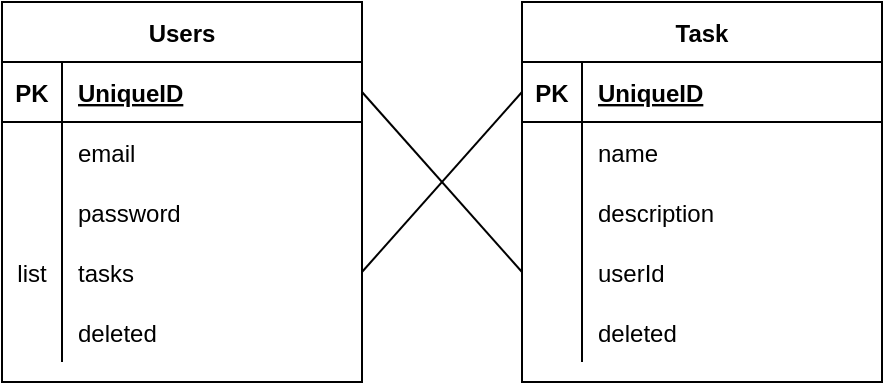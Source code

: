 <mxfile version="20.3.0" type="device"><diagram id="TxjKdcUxfSf2qLa287jh" name="Page-1"><mxGraphModel dx="1102" dy="865" grid="1" gridSize="10" guides="1" tooltips="1" connect="1" arrows="1" fold="1" page="1" pageScale="1" pageWidth="850" pageHeight="1100" math="0" shadow="0"><root><mxCell id="0"/><mxCell id="1" parent="0"/><mxCell id="DrmGU_X3kQs-1KoJsXf5-1" value="Users" style="shape=table;startSize=30;container=1;collapsible=1;childLayout=tableLayout;fixedRows=1;rowLines=0;fontStyle=1;align=center;resizeLast=1;" vertex="1" parent="1"><mxGeometry x="220" y="370" width="180" height="190" as="geometry"/></mxCell><mxCell id="DrmGU_X3kQs-1KoJsXf5-2" value="" style="shape=tableRow;horizontal=0;startSize=0;swimlaneHead=0;swimlaneBody=0;fillColor=none;collapsible=0;dropTarget=0;points=[[0,0.5],[1,0.5]];portConstraint=eastwest;top=0;left=0;right=0;bottom=1;" vertex="1" parent="DrmGU_X3kQs-1KoJsXf5-1"><mxGeometry y="30" width="180" height="30" as="geometry"/></mxCell><mxCell id="DrmGU_X3kQs-1KoJsXf5-3" value="PK" style="shape=partialRectangle;connectable=0;fillColor=none;top=0;left=0;bottom=0;right=0;fontStyle=1;overflow=hidden;" vertex="1" parent="DrmGU_X3kQs-1KoJsXf5-2"><mxGeometry width="30" height="30" as="geometry"><mxRectangle width="30" height="30" as="alternateBounds"/></mxGeometry></mxCell><mxCell id="DrmGU_X3kQs-1KoJsXf5-4" value="UniqueID" style="shape=partialRectangle;connectable=0;fillColor=none;top=0;left=0;bottom=0;right=0;align=left;spacingLeft=6;fontStyle=5;overflow=hidden;" vertex="1" parent="DrmGU_X3kQs-1KoJsXf5-2"><mxGeometry x="30" width="150" height="30" as="geometry"><mxRectangle width="150" height="30" as="alternateBounds"/></mxGeometry></mxCell><mxCell id="DrmGU_X3kQs-1KoJsXf5-5" value="" style="shape=tableRow;horizontal=0;startSize=0;swimlaneHead=0;swimlaneBody=0;fillColor=none;collapsible=0;dropTarget=0;points=[[0,0.5],[1,0.5]];portConstraint=eastwest;top=0;left=0;right=0;bottom=0;" vertex="1" parent="DrmGU_X3kQs-1KoJsXf5-1"><mxGeometry y="60" width="180" height="30" as="geometry"/></mxCell><mxCell id="DrmGU_X3kQs-1KoJsXf5-6" value="" style="shape=partialRectangle;connectable=0;fillColor=none;top=0;left=0;bottom=0;right=0;editable=1;overflow=hidden;" vertex="1" parent="DrmGU_X3kQs-1KoJsXf5-5"><mxGeometry width="30" height="30" as="geometry"><mxRectangle width="30" height="30" as="alternateBounds"/></mxGeometry></mxCell><mxCell id="DrmGU_X3kQs-1KoJsXf5-7" value="email" style="shape=partialRectangle;connectable=0;fillColor=none;top=0;left=0;bottom=0;right=0;align=left;spacingLeft=6;overflow=hidden;" vertex="1" parent="DrmGU_X3kQs-1KoJsXf5-5"><mxGeometry x="30" width="150" height="30" as="geometry"><mxRectangle width="150" height="30" as="alternateBounds"/></mxGeometry></mxCell><mxCell id="DrmGU_X3kQs-1KoJsXf5-8" value="" style="shape=tableRow;horizontal=0;startSize=0;swimlaneHead=0;swimlaneBody=0;fillColor=none;collapsible=0;dropTarget=0;points=[[0,0.5],[1,0.5]];portConstraint=eastwest;top=0;left=0;right=0;bottom=0;" vertex="1" parent="DrmGU_X3kQs-1KoJsXf5-1"><mxGeometry y="90" width="180" height="30" as="geometry"/></mxCell><mxCell id="DrmGU_X3kQs-1KoJsXf5-9" value="" style="shape=partialRectangle;connectable=0;fillColor=none;top=0;left=0;bottom=0;right=0;editable=1;overflow=hidden;" vertex="1" parent="DrmGU_X3kQs-1KoJsXf5-8"><mxGeometry width="30" height="30" as="geometry"><mxRectangle width="30" height="30" as="alternateBounds"/></mxGeometry></mxCell><mxCell id="DrmGU_X3kQs-1KoJsXf5-10" value="password" style="shape=partialRectangle;connectable=0;fillColor=none;top=0;left=0;bottom=0;right=0;align=left;spacingLeft=6;overflow=hidden;" vertex="1" parent="DrmGU_X3kQs-1KoJsXf5-8"><mxGeometry x="30" width="150" height="30" as="geometry"><mxRectangle width="150" height="30" as="alternateBounds"/></mxGeometry></mxCell><mxCell id="DrmGU_X3kQs-1KoJsXf5-31" style="shape=tableRow;horizontal=0;startSize=0;swimlaneHead=0;swimlaneBody=0;fillColor=none;collapsible=0;dropTarget=0;points=[[0,0.5],[1,0.5]];portConstraint=eastwest;top=0;left=0;right=0;bottom=0;" vertex="1" parent="DrmGU_X3kQs-1KoJsXf5-1"><mxGeometry y="120" width="180" height="30" as="geometry"/></mxCell><mxCell id="DrmGU_X3kQs-1KoJsXf5-32" value="list" style="shape=partialRectangle;connectable=0;fillColor=none;top=0;left=0;bottom=0;right=0;editable=1;overflow=hidden;" vertex="1" parent="DrmGU_X3kQs-1KoJsXf5-31"><mxGeometry width="30" height="30" as="geometry"><mxRectangle width="30" height="30" as="alternateBounds"/></mxGeometry></mxCell><mxCell id="DrmGU_X3kQs-1KoJsXf5-33" value="tasks" style="shape=partialRectangle;connectable=0;fillColor=none;top=0;left=0;bottom=0;right=0;align=left;spacingLeft=6;overflow=hidden;" vertex="1" parent="DrmGU_X3kQs-1KoJsXf5-31"><mxGeometry x="30" width="150" height="30" as="geometry"><mxRectangle width="150" height="30" as="alternateBounds"/></mxGeometry></mxCell><mxCell id="DrmGU_X3kQs-1KoJsXf5-34" style="shape=tableRow;horizontal=0;startSize=0;swimlaneHead=0;swimlaneBody=0;fillColor=none;collapsible=0;dropTarget=0;points=[[0,0.5],[1,0.5]];portConstraint=eastwest;top=0;left=0;right=0;bottom=0;" vertex="1" parent="DrmGU_X3kQs-1KoJsXf5-1"><mxGeometry y="150" width="180" height="30" as="geometry"/></mxCell><mxCell id="DrmGU_X3kQs-1KoJsXf5-35" style="shape=partialRectangle;connectable=0;fillColor=none;top=0;left=0;bottom=0;right=0;editable=1;overflow=hidden;" vertex="1" parent="DrmGU_X3kQs-1KoJsXf5-34"><mxGeometry width="30" height="30" as="geometry"><mxRectangle width="30" height="30" as="alternateBounds"/></mxGeometry></mxCell><mxCell id="DrmGU_X3kQs-1KoJsXf5-36" value="deleted" style="shape=partialRectangle;connectable=0;fillColor=none;top=0;left=0;bottom=0;right=0;align=left;spacingLeft=6;overflow=hidden;" vertex="1" parent="DrmGU_X3kQs-1KoJsXf5-34"><mxGeometry x="30" width="150" height="30" as="geometry"><mxRectangle width="150" height="30" as="alternateBounds"/></mxGeometry></mxCell><mxCell id="DrmGU_X3kQs-1KoJsXf5-14" value="Task" style="shape=table;startSize=30;container=1;collapsible=1;childLayout=tableLayout;fixedRows=1;rowLines=0;fontStyle=1;align=center;resizeLast=1;" vertex="1" parent="1"><mxGeometry x="480" y="370" width="180" height="190" as="geometry"/></mxCell><mxCell id="DrmGU_X3kQs-1KoJsXf5-15" value="" style="shape=tableRow;horizontal=0;startSize=0;swimlaneHead=0;swimlaneBody=0;fillColor=none;collapsible=0;dropTarget=0;points=[[0,0.5],[1,0.5]];portConstraint=eastwest;top=0;left=0;right=0;bottom=1;" vertex="1" parent="DrmGU_X3kQs-1KoJsXf5-14"><mxGeometry y="30" width="180" height="30" as="geometry"/></mxCell><mxCell id="DrmGU_X3kQs-1KoJsXf5-16" value="PK" style="shape=partialRectangle;connectable=0;fillColor=none;top=0;left=0;bottom=0;right=0;fontStyle=1;overflow=hidden;" vertex="1" parent="DrmGU_X3kQs-1KoJsXf5-15"><mxGeometry width="30" height="30" as="geometry"><mxRectangle width="30" height="30" as="alternateBounds"/></mxGeometry></mxCell><mxCell id="DrmGU_X3kQs-1KoJsXf5-17" value="UniqueID" style="shape=partialRectangle;connectable=0;fillColor=none;top=0;left=0;bottom=0;right=0;align=left;spacingLeft=6;fontStyle=5;overflow=hidden;" vertex="1" parent="DrmGU_X3kQs-1KoJsXf5-15"><mxGeometry x="30" width="150" height="30" as="geometry"><mxRectangle width="150" height="30" as="alternateBounds"/></mxGeometry></mxCell><mxCell id="DrmGU_X3kQs-1KoJsXf5-18" value="" style="shape=tableRow;horizontal=0;startSize=0;swimlaneHead=0;swimlaneBody=0;fillColor=none;collapsible=0;dropTarget=0;points=[[0,0.5],[1,0.5]];portConstraint=eastwest;top=0;left=0;right=0;bottom=0;" vertex="1" parent="DrmGU_X3kQs-1KoJsXf5-14"><mxGeometry y="60" width="180" height="30" as="geometry"/></mxCell><mxCell id="DrmGU_X3kQs-1KoJsXf5-19" value="" style="shape=partialRectangle;connectable=0;fillColor=none;top=0;left=0;bottom=0;right=0;editable=1;overflow=hidden;" vertex="1" parent="DrmGU_X3kQs-1KoJsXf5-18"><mxGeometry width="30" height="30" as="geometry"><mxRectangle width="30" height="30" as="alternateBounds"/></mxGeometry></mxCell><mxCell id="DrmGU_X3kQs-1KoJsXf5-20" value="name" style="shape=partialRectangle;connectable=0;fillColor=none;top=0;left=0;bottom=0;right=0;align=left;spacingLeft=6;overflow=hidden;" vertex="1" parent="DrmGU_X3kQs-1KoJsXf5-18"><mxGeometry x="30" width="150" height="30" as="geometry"><mxRectangle width="150" height="30" as="alternateBounds"/></mxGeometry></mxCell><mxCell id="DrmGU_X3kQs-1KoJsXf5-21" value="" style="shape=tableRow;horizontal=0;startSize=0;swimlaneHead=0;swimlaneBody=0;fillColor=none;collapsible=0;dropTarget=0;points=[[0,0.5],[1,0.5]];portConstraint=eastwest;top=0;left=0;right=0;bottom=0;" vertex="1" parent="DrmGU_X3kQs-1KoJsXf5-14"><mxGeometry y="90" width="180" height="30" as="geometry"/></mxCell><mxCell id="DrmGU_X3kQs-1KoJsXf5-22" value="" style="shape=partialRectangle;connectable=0;fillColor=none;top=0;left=0;bottom=0;right=0;editable=1;overflow=hidden;" vertex="1" parent="DrmGU_X3kQs-1KoJsXf5-21"><mxGeometry width="30" height="30" as="geometry"><mxRectangle width="30" height="30" as="alternateBounds"/></mxGeometry></mxCell><mxCell id="DrmGU_X3kQs-1KoJsXf5-23" value="description" style="shape=partialRectangle;connectable=0;fillColor=none;top=0;left=0;bottom=0;right=0;align=left;spacingLeft=6;overflow=hidden;" vertex="1" parent="DrmGU_X3kQs-1KoJsXf5-21"><mxGeometry x="30" width="150" height="30" as="geometry"><mxRectangle width="150" height="30" as="alternateBounds"/></mxGeometry></mxCell><mxCell id="DrmGU_X3kQs-1KoJsXf5-28" style="shape=tableRow;horizontal=0;startSize=0;swimlaneHead=0;swimlaneBody=0;fillColor=none;collapsible=0;dropTarget=0;points=[[0,0.5],[1,0.5]];portConstraint=eastwest;top=0;left=0;right=0;bottom=0;" vertex="1" parent="DrmGU_X3kQs-1KoJsXf5-14"><mxGeometry y="120" width="180" height="30" as="geometry"/></mxCell><mxCell id="DrmGU_X3kQs-1KoJsXf5-29" style="shape=partialRectangle;connectable=0;fillColor=none;top=0;left=0;bottom=0;right=0;editable=1;overflow=hidden;" vertex="1" parent="DrmGU_X3kQs-1KoJsXf5-28"><mxGeometry width="30" height="30" as="geometry"><mxRectangle width="30" height="30" as="alternateBounds"/></mxGeometry></mxCell><mxCell id="DrmGU_X3kQs-1KoJsXf5-30" value="userId" style="shape=partialRectangle;connectable=0;fillColor=none;top=0;left=0;bottom=0;right=0;align=left;spacingLeft=6;overflow=hidden;" vertex="1" parent="DrmGU_X3kQs-1KoJsXf5-28"><mxGeometry x="30" width="150" height="30" as="geometry"><mxRectangle width="150" height="30" as="alternateBounds"/></mxGeometry></mxCell><mxCell id="DrmGU_X3kQs-1KoJsXf5-37" style="shape=tableRow;horizontal=0;startSize=0;swimlaneHead=0;swimlaneBody=0;fillColor=none;collapsible=0;dropTarget=0;points=[[0,0.5],[1,0.5]];portConstraint=eastwest;top=0;left=0;right=0;bottom=0;" vertex="1" parent="DrmGU_X3kQs-1KoJsXf5-14"><mxGeometry y="150" width="180" height="30" as="geometry"/></mxCell><mxCell id="DrmGU_X3kQs-1KoJsXf5-38" style="shape=partialRectangle;connectable=0;fillColor=none;top=0;left=0;bottom=0;right=0;editable=1;overflow=hidden;" vertex="1" parent="DrmGU_X3kQs-1KoJsXf5-37"><mxGeometry width="30" height="30" as="geometry"><mxRectangle width="30" height="30" as="alternateBounds"/></mxGeometry></mxCell><mxCell id="DrmGU_X3kQs-1KoJsXf5-39" value="deleted" style="shape=partialRectangle;connectable=0;fillColor=none;top=0;left=0;bottom=0;right=0;align=left;spacingLeft=6;overflow=hidden;" vertex="1" parent="DrmGU_X3kQs-1KoJsXf5-37"><mxGeometry x="30" width="150" height="30" as="geometry"><mxRectangle width="150" height="30" as="alternateBounds"/></mxGeometry></mxCell><mxCell id="DrmGU_X3kQs-1KoJsXf5-27" value="" style="endArrow=none;html=1;rounded=0;exitX=1;exitY=0.5;exitDx=0;exitDy=0;entryX=0;entryY=0.5;entryDx=0;entryDy=0;" edge="1" parent="1" source="DrmGU_X3kQs-1KoJsXf5-2" target="DrmGU_X3kQs-1KoJsXf5-28"><mxGeometry relative="1" as="geometry"><mxPoint x="460" y="640" as="sourcePoint"/><mxPoint x="620" y="640" as="targetPoint"/></mxGeometry></mxCell><mxCell id="DrmGU_X3kQs-1KoJsXf5-40" value="" style="endArrow=none;html=1;rounded=0;exitX=1;exitY=0.5;exitDx=0;exitDy=0;entryX=0;entryY=0.5;entryDx=0;entryDy=0;" edge="1" parent="1" source="DrmGU_X3kQs-1KoJsXf5-31" target="DrmGU_X3kQs-1KoJsXf5-15"><mxGeometry relative="1" as="geometry"><mxPoint x="440" y="710" as="sourcePoint"/><mxPoint x="600" y="710" as="targetPoint"/></mxGeometry></mxCell></root></mxGraphModel></diagram></mxfile>